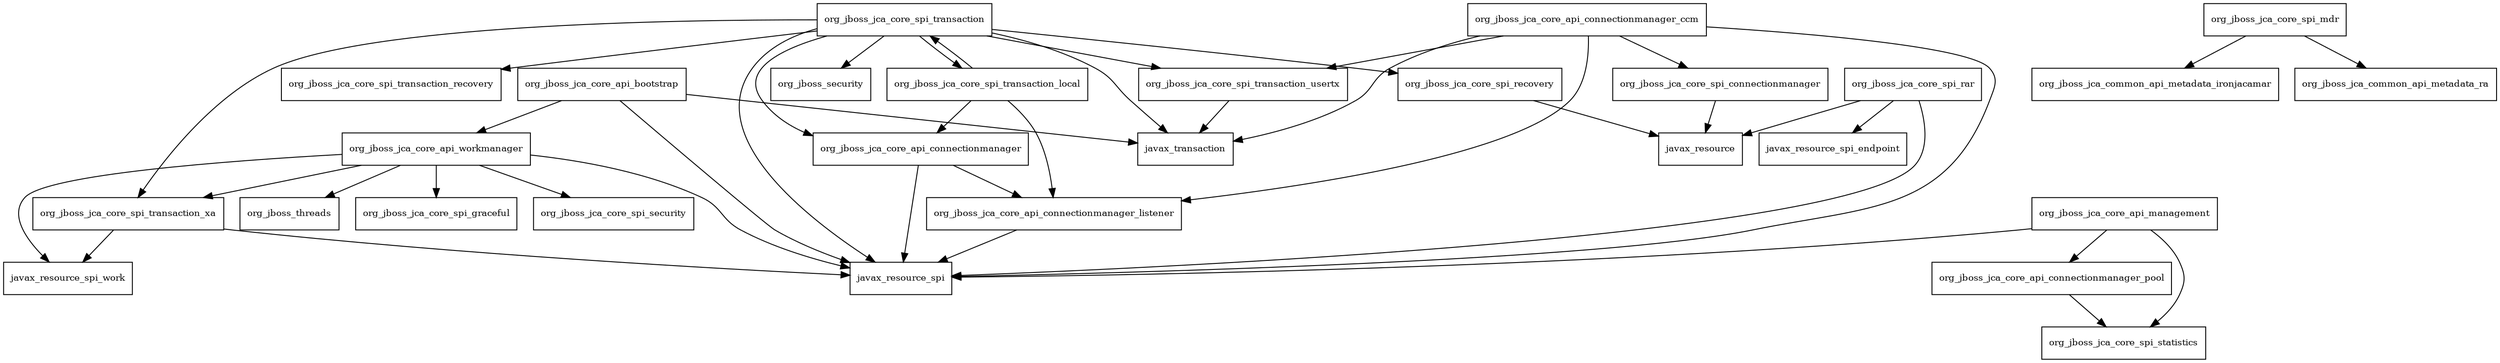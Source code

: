 digraph ironjacamar_core_api_1_0_26_Final_redhat_1_package_dependencies {
  node [shape = box, fontsize=10.0];
  org_jboss_jca_core_api_bootstrap -> javax_resource_spi;
  org_jboss_jca_core_api_bootstrap -> javax_transaction;
  org_jboss_jca_core_api_bootstrap -> org_jboss_jca_core_api_workmanager;
  org_jboss_jca_core_api_connectionmanager -> javax_resource_spi;
  org_jboss_jca_core_api_connectionmanager -> org_jboss_jca_core_api_connectionmanager_listener;
  org_jboss_jca_core_api_connectionmanager_ccm -> javax_resource_spi;
  org_jboss_jca_core_api_connectionmanager_ccm -> javax_transaction;
  org_jboss_jca_core_api_connectionmanager_ccm -> org_jboss_jca_core_api_connectionmanager_listener;
  org_jboss_jca_core_api_connectionmanager_ccm -> org_jboss_jca_core_spi_connectionmanager;
  org_jboss_jca_core_api_connectionmanager_ccm -> org_jboss_jca_core_spi_transaction_usertx;
  org_jboss_jca_core_api_connectionmanager_listener -> javax_resource_spi;
  org_jboss_jca_core_api_connectionmanager_pool -> org_jboss_jca_core_spi_statistics;
  org_jboss_jca_core_api_management -> javax_resource_spi;
  org_jboss_jca_core_api_management -> org_jboss_jca_core_api_connectionmanager_pool;
  org_jboss_jca_core_api_management -> org_jboss_jca_core_spi_statistics;
  org_jboss_jca_core_api_workmanager -> javax_resource_spi;
  org_jboss_jca_core_api_workmanager -> javax_resource_spi_work;
  org_jboss_jca_core_api_workmanager -> org_jboss_jca_core_spi_graceful;
  org_jboss_jca_core_api_workmanager -> org_jboss_jca_core_spi_security;
  org_jboss_jca_core_api_workmanager -> org_jboss_jca_core_spi_transaction_xa;
  org_jboss_jca_core_api_workmanager -> org_jboss_threads;
  org_jboss_jca_core_spi_connectionmanager -> javax_resource;
  org_jboss_jca_core_spi_mdr -> org_jboss_jca_common_api_metadata_ironjacamar;
  org_jboss_jca_core_spi_mdr -> org_jboss_jca_common_api_metadata_ra;
  org_jboss_jca_core_spi_rar -> javax_resource;
  org_jboss_jca_core_spi_rar -> javax_resource_spi;
  org_jboss_jca_core_spi_rar -> javax_resource_spi_endpoint;
  org_jboss_jca_core_spi_recovery -> javax_resource;
  org_jboss_jca_core_spi_transaction -> javax_resource_spi;
  org_jboss_jca_core_spi_transaction -> javax_transaction;
  org_jboss_jca_core_spi_transaction -> org_jboss_jca_core_api_connectionmanager;
  org_jboss_jca_core_spi_transaction -> org_jboss_jca_core_spi_recovery;
  org_jboss_jca_core_spi_transaction -> org_jboss_jca_core_spi_transaction_local;
  org_jboss_jca_core_spi_transaction -> org_jboss_jca_core_spi_transaction_recovery;
  org_jboss_jca_core_spi_transaction -> org_jboss_jca_core_spi_transaction_usertx;
  org_jboss_jca_core_spi_transaction -> org_jboss_jca_core_spi_transaction_xa;
  org_jboss_jca_core_spi_transaction -> org_jboss_security;
  org_jboss_jca_core_spi_transaction_local -> org_jboss_jca_core_api_connectionmanager;
  org_jboss_jca_core_spi_transaction_local -> org_jboss_jca_core_api_connectionmanager_listener;
  org_jboss_jca_core_spi_transaction_local -> org_jboss_jca_core_spi_transaction;
  org_jboss_jca_core_spi_transaction_usertx -> javax_transaction;
  org_jboss_jca_core_spi_transaction_xa -> javax_resource_spi;
  org_jboss_jca_core_spi_transaction_xa -> javax_resource_spi_work;
}
